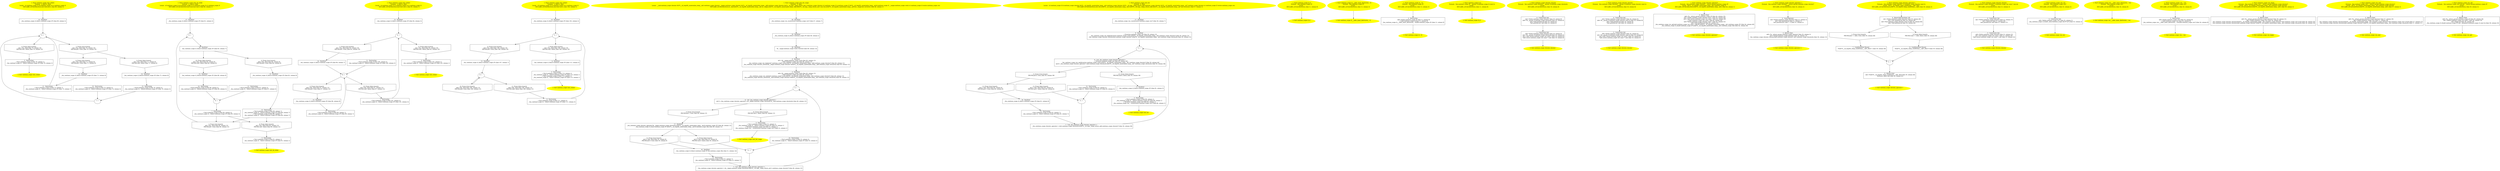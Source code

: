 /* @generated */
digraph iCFG {
"test_while1#continue_scope#7540876780991944911.b81085ce953e1cd4f035dc0322ac5331_1" [label="1: Start continue_scope::test_while1\nFormals:  a:_Bool b:_Bool\nLocals:  x2:continue_scope::X x4:continue_scope::X x1:continue_scope::X \n   DECLARE_LOCALS(&return,&x2,&x4,&x1); [line 68, column 1]\n " color=yellow style=filled]
	

	 "test_while1#continue_scope#7540876780991944911.b81085ce953e1cd4f035dc0322ac5331_1" -> "test_while1#continue_scope#7540876780991944911.b81085ce953e1cd4f035dc0322ac5331_15" ;
"test_while1#continue_scope#7540876780991944911.b81085ce953e1cd4f035dc0322ac5331_2" [label="2: Exit continue_scope::test_while1 \n  " color=yellow style=filled]
	

"test_while1#continue_scope#7540876780991944911.b81085ce953e1cd4f035dc0322ac5331_3" [label="3:  Destruction \n   _=*&x1:continue_scope::X [line 78, column 1]\n  _fun_continue_scope::X_~X(&x1:continue_scope::X*) [line 78, column 1]\n " shape="box"]
	

	 "test_while1#continue_scope#7540876780991944911.b81085ce953e1cd4f035dc0322ac5331_3" -> "test_while1#continue_scope#7540876780991944911.b81085ce953e1cd4f035dc0322ac5331_2" ;
"test_while1#continue_scope#7540876780991944911.b81085ce953e1cd4f035dc0322ac5331_4" [label="4: + \n  " ]
	

	 "test_while1#continue_scope#7540876780991944911.b81085ce953e1cd4f035dc0322ac5331_4" -> "test_while1#continue_scope#7540876780991944911.b81085ce953e1cd4f035dc0322ac5331_5" ;
	 "test_while1#continue_scope#7540876780991944911.b81085ce953e1cd4f035dc0322ac5331_4" -> "test_while1#continue_scope#7540876780991944911.b81085ce953e1cd4f035dc0322ac5331_6" ;
"test_while1#continue_scope#7540876780991944911.b81085ce953e1cd4f035dc0322ac5331_5" [label="5: Prune (true branch) \n   n$1=*&a:_Bool [line 70, column 10]\n  PRUNE(n$1, true); [line 70, column 10]\n " shape="invhouse"]
	

	 "test_while1#continue_scope#7540876780991944911.b81085ce953e1cd4f035dc0322ac5331_5" -> "test_while1#continue_scope#7540876780991944911.b81085ce953e1cd4f035dc0322ac5331_8" ;
	 "test_while1#continue_scope#7540876780991944911.b81085ce953e1cd4f035dc0322ac5331_5" -> "test_while1#continue_scope#7540876780991944911.b81085ce953e1cd4f035dc0322ac5331_9" ;
"test_while1#continue_scope#7540876780991944911.b81085ce953e1cd4f035dc0322ac5331_6" [label="6: Prune (false branch) \n   n$1=*&a:_Bool [line 70, column 10]\n  PRUNE(!n$1, false); [line 70, column 10]\n " shape="invhouse"]
	

	 "test_while1#continue_scope#7540876780991944911.b81085ce953e1cd4f035dc0322ac5331_6" -> "test_while1#continue_scope#7540876780991944911.b81085ce953e1cd4f035dc0322ac5331_3" ;
"test_while1#continue_scope#7540876780991944911.b81085ce953e1cd4f035dc0322ac5331_7" [label="7: + \n  " ]
	

	 "test_while1#continue_scope#7540876780991944911.b81085ce953e1cd4f035dc0322ac5331_7" -> "test_while1#continue_scope#7540876780991944911.b81085ce953e1cd4f035dc0322ac5331_4" ;
"test_while1#continue_scope#7540876780991944911.b81085ce953e1cd4f035dc0322ac5331_8" [label="8: Prune (true branch) \n   n$2=*&b:_Bool [line 71, column 9]\n  PRUNE(n$2, true); [line 71, column 9]\n " shape="invhouse"]
	

	 "test_while1#continue_scope#7540876780991944911.b81085ce953e1cd4f035dc0322ac5331_8" -> "test_while1#continue_scope#7540876780991944911.b81085ce953e1cd4f035dc0322ac5331_12" ;
"test_while1#continue_scope#7540876780991944911.b81085ce953e1cd4f035dc0322ac5331_9" [label="9: Prune (false branch) \n   n$2=*&b:_Bool [line 71, column 9]\n  PRUNE(!n$2, false); [line 71, column 9]\n " shape="invhouse"]
	

	 "test_while1#continue_scope#7540876780991944911.b81085ce953e1cd4f035dc0322ac5331_9" -> "test_while1#continue_scope#7540876780991944911.b81085ce953e1cd4f035dc0322ac5331_14" ;
"test_while1#continue_scope#7540876780991944911.b81085ce953e1cd4f035dc0322ac5331_10" [label="10:  Destruction \n   _=*&x2:continue_scope::X [line 74, column 5]\n  _fun_continue_scope::X_~X(&x2:continue_scope::X*) [line 74, column 5]\n " shape="box"]
	

	 "test_while1#continue_scope#7540876780991944911.b81085ce953e1cd4f035dc0322ac5331_10" -> "test_while1#continue_scope#7540876780991944911.b81085ce953e1cd4f035dc0322ac5331_7" ;
"test_while1#continue_scope#7540876780991944911.b81085ce953e1cd4f035dc0322ac5331_11" [label="11:  Destruction \n   _=*&x2:continue_scope::X [line 73, column 7]\n  _fun_continue_scope::X_~X(&x2:continue_scope::X*) [line 73, column 7]\n " shape="box"]
	

	 "test_while1#continue_scope#7540876780991944911.b81085ce953e1cd4f035dc0322ac5331_11" -> "test_while1#continue_scope#7540876780991944911.b81085ce953e1cd4f035dc0322ac5331_4" ;
"test_while1#continue_scope#7540876780991944911.b81085ce953e1cd4f035dc0322ac5331_12" [label="12:  DeclStmt \n   _fun_continue_scope::X_X(&x2:continue_scope::X*) [line 72, column 9]\n " shape="box"]
	

	 "test_while1#continue_scope#7540876780991944911.b81085ce953e1cd4f035dc0322ac5331_12" -> "test_while1#continue_scope#7540876780991944911.b81085ce953e1cd4f035dc0322ac5331_11" ;
"test_while1#continue_scope#7540876780991944911.b81085ce953e1cd4f035dc0322ac5331_13" [label="13:  Destruction \n   _=*&x4:continue_scope::X [line 76, column 5]\n  _fun_continue_scope::X_~X(&x4:continue_scope::X*) [line 76, column 5]\n " shape="box"]
	

	 "test_while1#continue_scope#7540876780991944911.b81085ce953e1cd4f035dc0322ac5331_13" -> "test_while1#continue_scope#7540876780991944911.b81085ce953e1cd4f035dc0322ac5331_7" ;
"test_while1#continue_scope#7540876780991944911.b81085ce953e1cd4f035dc0322ac5331_14" [label="14:  DeclStmt \n   _fun_continue_scope::X_X(&x4:continue_scope::X*) [line 75, column 9]\n " shape="box"]
	

	 "test_while1#continue_scope#7540876780991944911.b81085ce953e1cd4f035dc0322ac5331_14" -> "test_while1#continue_scope#7540876780991944911.b81085ce953e1cd4f035dc0322ac5331_13" ;
"test_while1#continue_scope#7540876780991944911.b81085ce953e1cd4f035dc0322ac5331_15" [label="15:  DeclStmt \n   _fun_continue_scope::X_X(&x1:continue_scope::X*) [line 69, column 5]\n " shape="box"]
	

	 "test_while1#continue_scope#7540876780991944911.b81085ce953e1cd4f035dc0322ac5331_15" -> "test_while1#continue_scope#7540876780991944911.b81085ce953e1cd4f035dc0322ac5331_4" ;
"test_do_while#continue_scope#8999676231552324448.9fe455097ef7e757730530e9e7c09864_1" [label="1: Start continue_scope::test_do_while\nFormals:  a:_Bool b:_Bool\nLocals:  x3:continue_scope::X x4:continue_scope::X x2:continue_scope::X x1:continue_scope::X \n   DECLARE_LOCALS(&return,&x3,&x4,&x2,&x1); [line 80, column 1]\n " color=yellow style=filled]
	

	 "test_do_while#continue_scope#8999676231552324448.9fe455097ef7e757730530e9e7c09864_1" -> "test_do_while#continue_scope#8999676231552324448.9fe455097ef7e757730530e9e7c09864_17" ;
"test_do_while#continue_scope#8999676231552324448.9fe455097ef7e757730530e9e7c09864_2" [label="2: Exit continue_scope::test_do_while \n  " color=yellow style=filled]
	

"test_do_while#continue_scope#8999676231552324448.9fe455097ef7e757730530e9e7c09864_3" [label="3:  Destruction \n   _=*&x1:continue_scope::X [line 91, column 1]\n  _fun_continue_scope::X_~X(&x1:continue_scope::X*) [line 91, column 1]\n " shape="box"]
	

	 "test_do_while#continue_scope#8999676231552324448.9fe455097ef7e757730530e9e7c09864_3" -> "test_do_while#continue_scope#8999676231552324448.9fe455097ef7e757730530e9e7c09864_2" ;
"test_do_while#continue_scope#8999676231552324448.9fe455097ef7e757730530e9e7c09864_4" [label="4: + \n  " ]
	

	 "test_do_while#continue_scope#8999676231552324448.9fe455097ef7e757730530e9e7c09864_4" -> "test_do_while#continue_scope#8999676231552324448.9fe455097ef7e757730530e9e7c09864_16" ;
"test_do_while#continue_scope#8999676231552324448.9fe455097ef7e757730530e9e7c09864_5" [label="5: Prune (true branch) \n   n$1=*&a:_Bool [line 90, column 12]\n  PRUNE(n$1, true); [line 90, column 12]\n " shape="invhouse"]
	

	 "test_do_while#continue_scope#8999676231552324448.9fe455097ef7e757730530e9e7c09864_5" -> "test_do_while#continue_scope#8999676231552324448.9fe455097ef7e757730530e9e7c09864_4" ;
"test_do_while#continue_scope#8999676231552324448.9fe455097ef7e757730530e9e7c09864_6" [label="6: Prune (false branch) \n   n$1=*&a:_Bool [line 90, column 12]\n  PRUNE(!n$1, false); [line 90, column 12]\n " shape="invhouse"]
	

	 "test_do_while#continue_scope#8999676231552324448.9fe455097ef7e757730530e9e7c09864_6" -> "test_do_while#continue_scope#8999676231552324448.9fe455097ef7e757730530e9e7c09864_3" ;
"test_do_while#continue_scope#8999676231552324448.9fe455097ef7e757730530e9e7c09864_7" [label="7:  Destruction \n   _=*&x2:continue_scope::X [line 90, column 3]\n  _fun_continue_scope::X_~X(&x2:continue_scope::X*) [line 90, column 3]\n " shape="box"]
	

	 "test_do_while#continue_scope#8999676231552324448.9fe455097ef7e757730530e9e7c09864_7" -> "test_do_while#continue_scope#8999676231552324448.9fe455097ef7e757730530e9e7c09864_5" ;
	 "test_do_while#continue_scope#8999676231552324448.9fe455097ef7e757730530e9e7c09864_7" -> "test_do_while#continue_scope#8999676231552324448.9fe455097ef7e757730530e9e7c09864_6" ;
"test_do_while#continue_scope#8999676231552324448.9fe455097ef7e757730530e9e7c09864_8" [label="8: + \n  " ]
	

	 "test_do_while#continue_scope#8999676231552324448.9fe455097ef7e757730530e9e7c09864_8" -> "test_do_while#continue_scope#8999676231552324448.9fe455097ef7e757730530e9e7c09864_7" ;
"test_do_while#continue_scope#8999676231552324448.9fe455097ef7e757730530e9e7c09864_9" [label="9: Prune (true branch) \n   n$3=*&b:_Bool [line 84, column 9]\n  PRUNE(n$3, true); [line 84, column 9]\n " shape="invhouse"]
	

	 "test_do_while#continue_scope#8999676231552324448.9fe455097ef7e757730530e9e7c09864_9" -> "test_do_while#continue_scope#8999676231552324448.9fe455097ef7e757730530e9e7c09864_13" ;
"test_do_while#continue_scope#8999676231552324448.9fe455097ef7e757730530e9e7c09864_10" [label="10: Prune (false branch) \n   n$3=*&b:_Bool [line 84, column 9]\n  PRUNE(!n$3, false); [line 84, column 9]\n " shape="invhouse"]
	

	 "test_do_while#continue_scope#8999676231552324448.9fe455097ef7e757730530e9e7c09864_10" -> "test_do_while#continue_scope#8999676231552324448.9fe455097ef7e757730530e9e7c09864_15" ;
"test_do_while#continue_scope#8999676231552324448.9fe455097ef7e757730530e9e7c09864_11" [label="11:  Destruction \n   _=*&x3:continue_scope::X [line 87, column 5]\n  _fun_continue_scope::X_~X(&x3:continue_scope::X*) [line 87, column 5]\n " shape="box"]
	

	 "test_do_while#continue_scope#8999676231552324448.9fe455097ef7e757730530e9e7c09864_11" -> "test_do_while#continue_scope#8999676231552324448.9fe455097ef7e757730530e9e7c09864_8" ;
"test_do_while#continue_scope#8999676231552324448.9fe455097ef7e757730530e9e7c09864_12" [label="12:  Destruction \n   _=*&x3:continue_scope::X [line 86, column 7]\n  _fun_continue_scope::X_~X(&x3:continue_scope::X*) [line 86, column 7]\n  _=*&x2:continue_scope::X [line 86, column 7]\n  _fun_continue_scope::X_~X(&x2:continue_scope::X*) [line 86, column 7]\n " shape="box"]
	

	 "test_do_while#continue_scope#8999676231552324448.9fe455097ef7e757730530e9e7c09864_12" -> "test_do_while#continue_scope#8999676231552324448.9fe455097ef7e757730530e9e7c09864_5" ;
	 "test_do_while#continue_scope#8999676231552324448.9fe455097ef7e757730530e9e7c09864_12" -> "test_do_while#continue_scope#8999676231552324448.9fe455097ef7e757730530e9e7c09864_6" ;
"test_do_while#continue_scope#8999676231552324448.9fe455097ef7e757730530e9e7c09864_13" [label="13:  DeclStmt \n   _fun_continue_scope::X_X(&x3:continue_scope::X*) [line 85, column 9]\n " shape="box"]
	

	 "test_do_while#continue_scope#8999676231552324448.9fe455097ef7e757730530e9e7c09864_13" -> "test_do_while#continue_scope#8999676231552324448.9fe455097ef7e757730530e9e7c09864_12" ;
"test_do_while#continue_scope#8999676231552324448.9fe455097ef7e757730530e9e7c09864_14" [label="14:  Destruction \n   _=*&x4:continue_scope::X [line 89, column 5]\n  _fun_continue_scope::X_~X(&x4:continue_scope::X*) [line 89, column 5]\n " shape="box"]
	

	 "test_do_while#continue_scope#8999676231552324448.9fe455097ef7e757730530e9e7c09864_14" -> "test_do_while#continue_scope#8999676231552324448.9fe455097ef7e757730530e9e7c09864_8" ;
"test_do_while#continue_scope#8999676231552324448.9fe455097ef7e757730530e9e7c09864_15" [label="15:  DeclStmt \n   _fun_continue_scope::X_X(&x4:continue_scope::X*) [line 88, column 9]\n " shape="box"]
	

	 "test_do_while#continue_scope#8999676231552324448.9fe455097ef7e757730530e9e7c09864_15" -> "test_do_while#continue_scope#8999676231552324448.9fe455097ef7e757730530e9e7c09864_14" ;
"test_do_while#continue_scope#8999676231552324448.9fe455097ef7e757730530e9e7c09864_16" [label="16:  DeclStmt \n   _fun_continue_scope::X_X(&x2:continue_scope::X*) [line 83, column 7]\n " shape="box"]
	

	 "test_do_while#continue_scope#8999676231552324448.9fe455097ef7e757730530e9e7c09864_16" -> "test_do_while#continue_scope#8999676231552324448.9fe455097ef7e757730530e9e7c09864_9" ;
	 "test_do_while#continue_scope#8999676231552324448.9fe455097ef7e757730530e9e7c09864_16" -> "test_do_while#continue_scope#8999676231552324448.9fe455097ef7e757730530e9e7c09864_10" ;
"test_do_while#continue_scope#8999676231552324448.9fe455097ef7e757730530e9e7c09864_17" [label="17:  DeclStmt \n   _fun_continue_scope::X_X(&x1:continue_scope::X*) [line 81, column 5]\n " shape="box"]
	

	 "test_do_while#continue_scope#8999676231552324448.9fe455097ef7e757730530e9e7c09864_17" -> "test_do_while#continue_scope#8999676231552324448.9fe455097ef7e757730530e9e7c09864_4" ;
"test_while2#continue_scope#4169552136172626704.fb057544ed7a6c8312596f53be6b62dc_1" [label="1: Start continue_scope::test_while2\nFormals:  a:_Bool b:_Bool\nLocals:  x3:continue_scope::X x2:continue_scope::X x1:continue_scope::X \n   DECLARE_LOCALS(&return,&x3,&x2,&x1); [line 93, column 1]\n " color=yellow style=filled]
	

	 "test_while2#continue_scope#4169552136172626704.fb057544ed7a6c8312596f53be6b62dc_1" -> "test_while2#continue_scope#4169552136172626704.fb057544ed7a6c8312596f53be6b62dc_15" ;
"test_while2#continue_scope#4169552136172626704.fb057544ed7a6c8312596f53be6b62dc_2" [label="2: Exit continue_scope::test_while2 \n  " color=yellow style=filled]
	

"test_while2#continue_scope#4169552136172626704.fb057544ed7a6c8312596f53be6b62dc_3" [label="3:  Destruction \n   _=*&x1:continue_scope::X [line 102, column 1]\n  _fun_continue_scope::X_~X(&x1:continue_scope::X*) [line 102, column 1]\n " shape="box"]
	

	 "test_while2#continue_scope#4169552136172626704.fb057544ed7a6c8312596f53be6b62dc_3" -> "test_while2#continue_scope#4169552136172626704.fb057544ed7a6c8312596f53be6b62dc_2" ;
"test_while2#continue_scope#4169552136172626704.fb057544ed7a6c8312596f53be6b62dc_4" [label="4: + \n  " ]
	

	 "test_while2#continue_scope#4169552136172626704.fb057544ed7a6c8312596f53be6b62dc_4" -> "test_while2#continue_scope#4169552136172626704.fb057544ed7a6c8312596f53be6b62dc_5" ;
	 "test_while2#continue_scope#4169552136172626704.fb057544ed7a6c8312596f53be6b62dc_4" -> "test_while2#continue_scope#4169552136172626704.fb057544ed7a6c8312596f53be6b62dc_6" ;
"test_while2#continue_scope#4169552136172626704.fb057544ed7a6c8312596f53be6b62dc_5" [label="5: Prune (true branch) \n   n$1=*&a:_Bool [line 95, column 10]\n  PRUNE(n$1, true); [line 95, column 10]\n " shape="invhouse"]
	

	 "test_while2#continue_scope#4169552136172626704.fb057544ed7a6c8312596f53be6b62dc_5" -> "test_while2#continue_scope#4169552136172626704.fb057544ed7a6c8312596f53be6b62dc_14" ;
"test_while2#continue_scope#4169552136172626704.fb057544ed7a6c8312596f53be6b62dc_6" [label="6: Prune (false branch) \n   n$1=*&a:_Bool [line 95, column 10]\n  PRUNE(!n$1, false); [line 95, column 10]\n " shape="invhouse"]
	

	 "test_while2#continue_scope#4169552136172626704.fb057544ed7a6c8312596f53be6b62dc_6" -> "test_while2#continue_scope#4169552136172626704.fb057544ed7a6c8312596f53be6b62dc_3" ;
"test_while2#continue_scope#4169552136172626704.fb057544ed7a6c8312596f53be6b62dc_7" [label="7:  Destruction \n   _=*&x2:continue_scope::X [line 101, column 3]\n  _fun_continue_scope::X_~X(&x2:continue_scope::X*) [line 101, column 3]\n " shape="box"]
	

	 "test_while2#continue_scope#4169552136172626704.fb057544ed7a6c8312596f53be6b62dc_7" -> "test_while2#continue_scope#4169552136172626704.fb057544ed7a6c8312596f53be6b62dc_4" ;
"test_while2#continue_scope#4169552136172626704.fb057544ed7a6c8312596f53be6b62dc_8" [label="8: + \n  " ]
	

	 "test_while2#continue_scope#4169552136172626704.fb057544ed7a6c8312596f53be6b62dc_8" -> "test_while2#continue_scope#4169552136172626704.fb057544ed7a6c8312596f53be6b62dc_9" ;
	 "test_while2#continue_scope#4169552136172626704.fb057544ed7a6c8312596f53be6b62dc_8" -> "test_while2#continue_scope#4169552136172626704.fb057544ed7a6c8312596f53be6b62dc_10" ;
"test_while2#continue_scope#4169552136172626704.fb057544ed7a6c8312596f53be6b62dc_9" [label="9: Prune (true branch) \n   n$3=*&b:_Bool [line 97, column 12]\n  PRUNE(n$3, true); [line 97, column 12]\n " shape="invhouse"]
	

	 "test_while2#continue_scope#4169552136172626704.fb057544ed7a6c8312596f53be6b62dc_9" -> "test_while2#continue_scope#4169552136172626704.fb057544ed7a6c8312596f53be6b62dc_13" ;
"test_while2#continue_scope#4169552136172626704.fb057544ed7a6c8312596f53be6b62dc_10" [label="10: Prune (false branch) \n   n$3=*&b:_Bool [line 97, column 12]\n  PRUNE(!n$3, false); [line 97, column 12]\n " shape="invhouse"]
	

	 "test_while2#continue_scope#4169552136172626704.fb057544ed7a6c8312596f53be6b62dc_10" -> "test_while2#continue_scope#4169552136172626704.fb057544ed7a6c8312596f53be6b62dc_7" ;
"test_while2#continue_scope#4169552136172626704.fb057544ed7a6c8312596f53be6b62dc_11" [label="11:  Destruction \n   _=*&x3:continue_scope::X [line 100, column 5]\n  _fun_continue_scope::X_~X(&x3:continue_scope::X*) [line 100, column 5]\n " shape="box"]
	

	 "test_while2#continue_scope#4169552136172626704.fb057544ed7a6c8312596f53be6b62dc_11" -> "test_while2#continue_scope#4169552136172626704.fb057544ed7a6c8312596f53be6b62dc_8" ;
"test_while2#continue_scope#4169552136172626704.fb057544ed7a6c8312596f53be6b62dc_12" [label="12:  Destruction \n   _=*&x3:continue_scope::X [line 99, column 7]\n  _fun_continue_scope::X_~X(&x3:continue_scope::X*) [line 99, column 7]\n " shape="box"]
	

	 "test_while2#continue_scope#4169552136172626704.fb057544ed7a6c8312596f53be6b62dc_12" -> "test_while2#continue_scope#4169552136172626704.fb057544ed7a6c8312596f53be6b62dc_8" ;
"test_while2#continue_scope#4169552136172626704.fb057544ed7a6c8312596f53be6b62dc_13" [label="13:  DeclStmt \n   _fun_continue_scope::X_X(&x3:continue_scope::X*) [line 98, column 9]\n " shape="box"]
	

	 "test_while2#continue_scope#4169552136172626704.fb057544ed7a6c8312596f53be6b62dc_13" -> "test_while2#continue_scope#4169552136172626704.fb057544ed7a6c8312596f53be6b62dc_12" ;
"test_while2#continue_scope#4169552136172626704.fb057544ed7a6c8312596f53be6b62dc_14" [label="14:  DeclStmt \n   _fun_continue_scope::X_X(&x2:continue_scope::X*) [line 96, column 7]\n " shape="box"]
	

	 "test_while2#continue_scope#4169552136172626704.fb057544ed7a6c8312596f53be6b62dc_14" -> "test_while2#continue_scope#4169552136172626704.fb057544ed7a6c8312596f53be6b62dc_8" ;
"test_while2#continue_scope#4169552136172626704.fb057544ed7a6c8312596f53be6b62dc_15" [label="15:  DeclStmt \n   _fun_continue_scope::X_X(&x1:continue_scope::X*) [line 94, column 5]\n " shape="box"]
	

	 "test_while2#continue_scope#4169552136172626704.fb057544ed7a6c8312596f53be6b62dc_15" -> "test_while2#continue_scope#4169552136172626704.fb057544ed7a6c8312596f53be6b62dc_4" ;
"test_while3#continue_scope#1176125085634537673.a024bcf519539ef1deac237c06a02a78_1" [label="1: Start continue_scope::test_while3\nFormals:  a:_Bool b:_Bool\nLocals:  x3:continue_scope::X x2:continue_scope::X x1:continue_scope::X \n   DECLARE_LOCALS(&return,&x3,&x2,&x1); [line 104, column 1]\n " color=yellow style=filled]
	

	 "test_while3#continue_scope#1176125085634537673.a024bcf519539ef1deac237c06a02a78_1" -> "test_while3#continue_scope#1176125085634537673.a024bcf519539ef1deac237c06a02a78_13" ;
"test_while3#continue_scope#1176125085634537673.a024bcf519539ef1deac237c06a02a78_2" [label="2: Exit continue_scope::test_while3 \n  " color=yellow style=filled]
	

"test_while3#continue_scope#1176125085634537673.a024bcf519539ef1deac237c06a02a78_3" [label="3:  Destruction \n   _=*&x3:continue_scope::X [line 113, column 1]\n  _fun_continue_scope::X_~X(&x3:continue_scope::X*) [line 113, column 1]\n  _=*&x1:continue_scope::X [line 113, column 1]\n  _fun_continue_scope::X_~X(&x1:continue_scope::X*) [line 113, column 1]\n " shape="box"]
	

	 "test_while3#continue_scope#1176125085634537673.a024bcf519539ef1deac237c06a02a78_3" -> "test_while3#continue_scope#1176125085634537673.a024bcf519539ef1deac237c06a02a78_2" ;
"test_while3#continue_scope#1176125085634537673.a024bcf519539ef1deac237c06a02a78_4" [label="4:  DeclStmt \n   _fun_continue_scope::X_X(&x3:continue_scope::X*) [line 112, column 5]\n " shape="box"]
	

	 "test_while3#continue_scope#1176125085634537673.a024bcf519539ef1deac237c06a02a78_4" -> "test_while3#continue_scope#1176125085634537673.a024bcf519539ef1deac237c06a02a78_3" ;
"test_while3#continue_scope#1176125085634537673.a024bcf519539ef1deac237c06a02a78_5" [label="5: + \n  " ]
	

	 "test_while3#continue_scope#1176125085634537673.a024bcf519539ef1deac237c06a02a78_5" -> "test_while3#continue_scope#1176125085634537673.a024bcf519539ef1deac237c06a02a78_6" ;
	 "test_while3#continue_scope#1176125085634537673.a024bcf519539ef1deac237c06a02a78_5" -> "test_while3#continue_scope#1176125085634537673.a024bcf519539ef1deac237c06a02a78_7" ;
"test_while3#continue_scope#1176125085634537673.a024bcf519539ef1deac237c06a02a78_6" [label="6: Prune (true branch) \n   n$2=*&a:_Bool [line 106, column 10]\n  PRUNE(n$2, true); [line 106, column 10]\n " shape="invhouse"]
	

	 "test_while3#continue_scope#1176125085634537673.a024bcf519539ef1deac237c06a02a78_6" -> "test_while3#continue_scope#1176125085634537673.a024bcf519539ef1deac237c06a02a78_12" ;
"test_while3#continue_scope#1176125085634537673.a024bcf519539ef1deac237c06a02a78_7" [label="7: Prune (false branch) \n   n$2=*&a:_Bool [line 106, column 10]\n  PRUNE(!n$2, false); [line 106, column 10]\n " shape="invhouse"]
	

	 "test_while3#continue_scope#1176125085634537673.a024bcf519539ef1deac237c06a02a78_7" -> "test_while3#continue_scope#1176125085634537673.a024bcf519539ef1deac237c06a02a78_4" ;
"test_while3#continue_scope#1176125085634537673.a024bcf519539ef1deac237c06a02a78_8" [label="8:  Destruction \n   _=*&x2:continue_scope::X [line 111, column 3]\n  _fun_continue_scope::X_~X(&x2:continue_scope::X*) [line 111, column 3]\n " shape="box"]
	

	 "test_while3#continue_scope#1176125085634537673.a024bcf519539ef1deac237c06a02a78_8" -> "test_while3#continue_scope#1176125085634537673.a024bcf519539ef1deac237c06a02a78_5" ;
"test_while3#continue_scope#1176125085634537673.a024bcf519539ef1deac237c06a02a78_9" [label="9: + \n  " ]
	

	 "test_while3#continue_scope#1176125085634537673.a024bcf519539ef1deac237c06a02a78_9" -> "test_while3#continue_scope#1176125085634537673.a024bcf519539ef1deac237c06a02a78_10" ;
	 "test_while3#continue_scope#1176125085634537673.a024bcf519539ef1deac237c06a02a78_9" -> "test_while3#continue_scope#1176125085634537673.a024bcf519539ef1deac237c06a02a78_11" ;
"test_while3#continue_scope#1176125085634537673.a024bcf519539ef1deac237c06a02a78_10" [label="10: Prune (true branch) \n   n$4=*&b:_Bool [line 108, column 12]\n  PRUNE(n$4, true); [line 108, column 12]\n " shape="invhouse"]
	

	 "test_while3#continue_scope#1176125085634537673.a024bcf519539ef1deac237c06a02a78_10" -> "test_while3#continue_scope#1176125085634537673.a024bcf519539ef1deac237c06a02a78_9" ;
"test_while3#continue_scope#1176125085634537673.a024bcf519539ef1deac237c06a02a78_11" [label="11: Prune (false branch) \n   n$4=*&b:_Bool [line 108, column 12]\n  PRUNE(!n$4, false); [line 108, column 12]\n " shape="invhouse"]
	

	 "test_while3#continue_scope#1176125085634537673.a024bcf519539ef1deac237c06a02a78_11" -> "test_while3#continue_scope#1176125085634537673.a024bcf519539ef1deac237c06a02a78_8" ;
"test_while3#continue_scope#1176125085634537673.a024bcf519539ef1deac237c06a02a78_12" [label="12:  DeclStmt \n   _fun_continue_scope::X_X(&x2:continue_scope::X*) [line 107, column 7]\n " shape="box"]
	

	 "test_while3#continue_scope#1176125085634537673.a024bcf519539ef1deac237c06a02a78_12" -> "test_while3#continue_scope#1176125085634537673.a024bcf519539ef1deac237c06a02a78_9" ;
"test_while3#continue_scope#1176125085634537673.a024bcf519539ef1deac237c06a02a78_13" [label="13:  DeclStmt \n   _fun_continue_scope::X_X(&x1:continue_scope::X*) [line 105, column 5]\n " shape="box"]
	

	 "test_while3#continue_scope#1176125085634537673.a024bcf519539ef1deac237c06a02a78_13" -> "test_while3#continue_scope#1176125085634537673.a024bcf519539ef1deac237c06a02a78_5" ;
"test_for_range#continue_scope#9937708960633325401.fa75d7368d8f711ae7e040a8b2ae1442_1" [label="1: Start continue_scope::test_for_range\nFormals:  b:_Bool\nLocals:  __end:continue_scope::iterator 0$?%__sil_tmpSIL_materialize_temp__n$2:continue_scope::iterator __begin:continue_scope::iterator 0$?%__sil_tmpSIL_materialize_temp__n$6:continue_scope::iterator 0$?%__sil_tmp__temp_return_n$11:continue_scope::iterator x2:continue_scope::X x:continue_scope::X 0$?%__sil_tmpSIL_materialize_temp__n$16:continue_scope::X __range:continue_scope::vec& x1:continue_scope::X vector:continue_scope::vec \n   DECLARE_LOCALS(&return,&__end,&0$?%__sil_tmpSIL_materialize_temp__n$2,&__begin,&0$?%__sil_tmpSIL_materialize_temp__n$6,&0$?%__sil_tmp__temp_return_n$11,&x2,&x,&0$?%__sil_tmpSIL_materialize_temp__n$16,&__range,&x1,&vector); [line 46, column 1]\n " color=yellow style=filled]
	

	 "test_for_range#continue_scope#9937708960633325401.fa75d7368d8f711ae7e040a8b2ae1442_1" -> "test_for_range#continue_scope#9937708960633325401.fa75d7368d8f711ae7e040a8b2ae1442_20" ;
"test_for_range#continue_scope#9937708960633325401.fa75d7368d8f711ae7e040a8b2ae1442_2" [label="2: Exit continue_scope::test_for_range \n  " color=yellow style=filled]
	

"test_for_range#continue_scope#9937708960633325401.fa75d7368d8f711ae7e040a8b2ae1442_3" [label="3:  Destruction \n   _=*&x1:continue_scope::X [line 55, column 1]\n  _fun_continue_scope::X_~X(&x1:continue_scope::X*) [line 55, column 1]\n  _=*&vector:continue_scope::vec [line 55, column 1]\n  _fun_continue_scope::vec_~vec(&vector:continue_scope::vec*) [line 55, column 1]\n " shape="box"]
	

	 "test_for_range#continue_scope#9937708960633325401.fa75d7368d8f711ae7e040a8b2ae1442_3" -> "test_for_range#continue_scope#9937708960633325401.fa75d7368d8f711ae7e040a8b2ae1442_2" ;
"test_for_range#continue_scope#9937708960633325401.fa75d7368d8f711ae7e040a8b2ae1442_4" [label="4: + \n  " ]
	

	 "test_for_range#continue_scope#9937708960633325401.fa75d7368d8f711ae7e040a8b2ae1442_4" -> "test_for_range#continue_scope#9937708960633325401.fa75d7368d8f711ae7e040a8b2ae1442_8" ;
"test_for_range#continue_scope#9937708960633325401.fa75d7368d8f711ae7e040a8b2ae1442_5" [label="5:  DeclStmt \n   n$3=*&__range:continue_scope::vec& [line 49, column 12]\n  _=*n$3:continue_scope::vec [line 49, column 12]\n  _fun_continue_scope::vec_end(n$3:continue_scope::vec&,&0$?%__sil_tmpSIL_materialize_temp__n$2:continue_scope::iterator*) [line 49, column 12]\n  _fun_continue_scope::iterator_iterator(&__end:continue_scope::iterator*,&0$?%__sil_tmpSIL_materialize_temp__n$2:continue_scope::iterator&) [line 49, column 12]\n " shape="box"]
	

	 "test_for_range#continue_scope#9937708960633325401.fa75d7368d8f711ae7e040a8b2ae1442_5" -> "test_for_range#continue_scope#9937708960633325401.fa75d7368d8f711ae7e040a8b2ae1442_4" ;
"test_for_range#continue_scope#9937708960633325401.fa75d7368d8f711ae7e040a8b2ae1442_6" [label="6:  DeclStmt \n   n$7=*&__range:continue_scope::vec& [line 49, column 12]\n  _=*n$7:continue_scope::vec [line 49, column 12]\n  _fun_continue_scope::vec_begin(n$7:continue_scope::vec&,&0$?%__sil_tmpSIL_materialize_temp__n$6:continue_scope::iterator*) [line 49, column 12]\n  _fun_continue_scope::iterator_iterator(&__begin:continue_scope::iterator*,&0$?%__sil_tmpSIL_materialize_temp__n$6:continue_scope::iterator&) [line 49, column 12]\n " shape="box"]
	

	 "test_for_range#continue_scope#9937708960633325401.fa75d7368d8f711ae7e040a8b2ae1442_6" -> "test_for_range#continue_scope#9937708960633325401.fa75d7368d8f711ae7e040a8b2ae1442_5" ;
"test_for_range#continue_scope#9937708960633325401.fa75d7368d8f711ae7e040a8b2ae1442_7" [label="7:  Call _fun_continue_scope::iterator_operator++ \n   _fun_continue_scope::iterator_operator++(&__begin:continue_scope::iterator&,&0$?%__sil_tmp__temp_return_n$11:continue_scope::iterator*) [line 49, column 12]\n " shape="box"]
	

	 "test_for_range#continue_scope#9937708960633325401.fa75d7368d8f711ae7e040a8b2ae1442_7" -> "test_for_range#continue_scope#9937708960633325401.fa75d7368d8f711ae7e040a8b2ae1442_4" ;
"test_for_range#continue_scope#9937708960633325401.fa75d7368d8f711ae7e040a8b2ae1442_8" [label="8:  Call _fun_continue_scope::iterator_operator!= \n   n$12=_fun_continue_scope::iterator_operator!=(&__begin:continue_scope::iterator&,&__end:continue_scope::iterator&) [line 49, column 12]\n " shape="box"]
	

	 "test_for_range#continue_scope#9937708960633325401.fa75d7368d8f711ae7e040a8b2ae1442_8" -> "test_for_range#continue_scope#9937708960633325401.fa75d7368d8f711ae7e040a8b2ae1442_9" ;
	 "test_for_range#continue_scope#9937708960633325401.fa75d7368d8f711ae7e040a8b2ae1442_8" -> "test_for_range#continue_scope#9937708960633325401.fa75d7368d8f711ae7e040a8b2ae1442_10" ;
"test_for_range#continue_scope#9937708960633325401.fa75d7368d8f711ae7e040a8b2ae1442_9" [label="9: Prune (true branch) \n   PRUNE(n$12, true); [line 49, column 12]\n " shape="invhouse"]
	

	 "test_for_range#continue_scope#9937708960633325401.fa75d7368d8f711ae7e040a8b2ae1442_9" -> "test_for_range#continue_scope#9937708960633325401.fa75d7368d8f711ae7e040a8b2ae1442_17" ;
"test_for_range#continue_scope#9937708960633325401.fa75d7368d8f711ae7e040a8b2ae1442_10" [label="10: Prune (false branch) \n   PRUNE(!n$12, false); [line 49, column 12]\n " shape="invhouse"]
	

	 "test_for_range#continue_scope#9937708960633325401.fa75d7368d8f711ae7e040a8b2ae1442_10" -> "test_for_range#continue_scope#9937708960633325401.fa75d7368d8f711ae7e040a8b2ae1442_3" ;
"test_for_range#continue_scope#9937708960633325401.fa75d7368d8f711ae7e040a8b2ae1442_11" [label="11: + \n  " ]
	

	 "test_for_range#continue_scope#9937708960633325401.fa75d7368d8f711ae7e040a8b2ae1442_11" -> "test_for_range#continue_scope#9937708960633325401.fa75d7368d8f711ae7e040a8b2ae1442_7" ;
"test_for_range#continue_scope#9937708960633325401.fa75d7368d8f711ae7e040a8b2ae1442_12" [label="12: Prune (true branch) \n   n$13=*&b:_Bool [line 50, column 9]\n  PRUNE(n$13, true); [line 50, column 9]\n " shape="invhouse"]
	

	 "test_for_range#continue_scope#9937708960633325401.fa75d7368d8f711ae7e040a8b2ae1442_12" -> "test_for_range#continue_scope#9937708960633325401.fa75d7368d8f711ae7e040a8b2ae1442_16" ;
"test_for_range#continue_scope#9937708960633325401.fa75d7368d8f711ae7e040a8b2ae1442_13" [label="13: Prune (false branch) \n   n$13=*&b:_Bool [line 50, column 9]\n  PRUNE(!n$13, false); [line 50, column 9]\n " shape="invhouse"]
	

	 "test_for_range#continue_scope#9937708960633325401.fa75d7368d8f711ae7e040a8b2ae1442_13" -> "test_for_range#continue_scope#9937708960633325401.fa75d7368d8f711ae7e040a8b2ae1442_11" ;
"test_for_range#continue_scope#9937708960633325401.fa75d7368d8f711ae7e040a8b2ae1442_14" [label="14:  Destruction \n   _=*&x2:continue_scope::X [line 53, column 5]\n  _fun_continue_scope::X_~X(&x2:continue_scope::X*) [line 53, column 5]\n " shape="box"]
	

	 "test_for_range#continue_scope#9937708960633325401.fa75d7368d8f711ae7e040a8b2ae1442_14" -> "test_for_range#continue_scope#9937708960633325401.fa75d7368d8f711ae7e040a8b2ae1442_11" ;
"test_for_range#continue_scope#9937708960633325401.fa75d7368d8f711ae7e040a8b2ae1442_15" [label="15:  Destruction \n   _=*&x2:continue_scope::X [line 52, column 7]\n  _fun_continue_scope::X_~X(&x2:continue_scope::X*) [line 52, column 7]\n " shape="box"]
	

	 "test_for_range#continue_scope#9937708960633325401.fa75d7368d8f711ae7e040a8b2ae1442_15" -> "test_for_range#continue_scope#9937708960633325401.fa75d7368d8f711ae7e040a8b2ae1442_7" ;
"test_for_range#continue_scope#9937708960633325401.fa75d7368d8f711ae7e040a8b2ae1442_16" [label="16:  DeclStmt \n   _fun_continue_scope::X_X(&x2:continue_scope::X*,&x:continue_scope::X&) [line 51, column 14]\n " shape="box"]
	

	 "test_for_range#continue_scope#9937708960633325401.fa75d7368d8f711ae7e040a8b2ae1442_16" -> "test_for_range#continue_scope#9937708960633325401.fa75d7368d8f711ae7e040a8b2ae1442_15" ;
"test_for_range#continue_scope#9937708960633325401.fa75d7368d8f711ae7e040a8b2ae1442_17" [label="17:  DeclStmt \n   _fun_continue_scope::iterator_operator*(&__begin:continue_scope::iterator&,&0$?%__sil_tmpSIL_materialize_temp__n$16:continue_scope::X*) [line 49, column 12]\n  _fun_continue_scope::X_X(&x:continue_scope::X*,&0$?%__sil_tmpSIL_materialize_temp__n$16:continue_scope::X&) [line 49, column 12]\n " shape="box"]
	

	 "test_for_range#continue_scope#9937708960633325401.fa75d7368d8f711ae7e040a8b2ae1442_17" -> "test_for_range#continue_scope#9937708960633325401.fa75d7368d8f711ae7e040a8b2ae1442_12" ;
	 "test_for_range#continue_scope#9937708960633325401.fa75d7368d8f711ae7e040a8b2ae1442_17" -> "test_for_range#continue_scope#9937708960633325401.fa75d7368d8f711ae7e040a8b2ae1442_13" ;
"test_for_range#continue_scope#9937708960633325401.fa75d7368d8f711ae7e040a8b2ae1442_18" [label="18:  DeclStmt \n   *&__range:continue_scope::vec&=&vector [line 49, column 14]\n " shape="box"]
	

	 "test_for_range#continue_scope#9937708960633325401.fa75d7368d8f711ae7e040a8b2ae1442_18" -> "test_for_range#continue_scope#9937708960633325401.fa75d7368d8f711ae7e040a8b2ae1442_6" ;
"test_for_range#continue_scope#9937708960633325401.fa75d7368d8f711ae7e040a8b2ae1442_19" [label="19:  DeclStmt \n   _fun_continue_scope::X_X(&x1:continue_scope::X*) [line 48, column 5]\n " shape="box"]
	

	 "test_for_range#continue_scope#9937708960633325401.fa75d7368d8f711ae7e040a8b2ae1442_19" -> "test_for_range#continue_scope#9937708960633325401.fa75d7368d8f711ae7e040a8b2ae1442_18" ;
"test_for_range#continue_scope#9937708960633325401.fa75d7368d8f711ae7e040a8b2ae1442_20" [label="20:  DeclStmt \n   _fun_continue_scope::vec_vec(&vector:continue_scope::vec*) [line 47, column 7]\n " shape="box"]
	

	 "test_for_range#continue_scope#9937708960633325401.fa75d7368d8f711ae7e040a8b2ae1442_20" -> "test_for_range#continue_scope#9937708960633325401.fa75d7368d8f711ae7e040a8b2ae1442_19" ;
"test_for#continue_scope#10203739842900202560.4cb2db668430574619fdf529fdd4af8c_1" [label="1: Start continue_scope::test_for\nFormals:  b:_Bool\nLocals:  x2:continue_scope::X it:continue_scope::iterator 0$?%__sil_tmpSIL_materialize_temp__n$2:continue_scope::iterator 0$?%__sil_tmp__temp_return_n$6:continue_scope::iterator 0$?%__sil_tmpSIL_materialize_temp__n$7:continue_scope::iterator x1:continue_scope::X vector:continue_scope::vec \n   DECLARE_LOCALS(&return,&x2,&it,&0$?%__sil_tmpSIL_materialize_temp__n$2,&0$?%__sil_tmp__temp_return_n$6,&0$?%__sil_tmpSIL_materialize_temp__n$7,&x1,&vector); [line 57, column 1]\n " color=yellow style=filled]
	

	 "test_for#continue_scope#10203739842900202560.4cb2db668430574619fdf529fdd4af8c_1" -> "test_for#continue_scope#10203739842900202560.4cb2db668430574619fdf529fdd4af8c_17" ;
"test_for#continue_scope#10203739842900202560.4cb2db668430574619fdf529fdd4af8c_2" [label="2: Exit continue_scope::test_for \n  " color=yellow style=filled]
	

"test_for#continue_scope#10203739842900202560.4cb2db668430574619fdf529fdd4af8c_3" [label="3:  Destruction \n   _=*&x2:continue_scope::X [line 66, column 1]\n  _fun_continue_scope::X_~X(&x2:continue_scope::X*) [line 66, column 1]\n  _=*&vector:continue_scope::vec [line 66, column 1]\n  _fun_continue_scope::vec_~vec(&vector:continue_scope::vec*) [line 66, column 1]\n " shape="box"]
	

	 "test_for#continue_scope#10203739842900202560.4cb2db668430574619fdf529fdd4af8c_3" -> "test_for#continue_scope#10203739842900202560.4cb2db668430574619fdf529fdd4af8c_2" ;
"test_for#continue_scope#10203739842900202560.4cb2db668430574619fdf529fdd4af8c_4" [label="4:  DeclStmt \n   _fun_continue_scope::X_X(&x2:continue_scope::X*) [line 65, column 5]\n " shape="box"]
	

	 "test_for#continue_scope#10203739842900202560.4cb2db668430574619fdf529fdd4af8c_4" -> "test_for#continue_scope#10203739842900202560.4cb2db668430574619fdf529fdd4af8c_3" ;
"test_for#continue_scope#10203739842900202560.4cb2db668430574619fdf529fdd4af8c_5" [label="5: + \n  " ]
	

	 "test_for#continue_scope#10203739842900202560.4cb2db668430574619fdf529fdd4af8c_5" -> "test_for#continue_scope#10203739842900202560.4cb2db668430574619fdf529fdd4af8c_8" ;
"test_for#continue_scope#10203739842900202560.4cb2db668430574619fdf529fdd4af8c_6" [label="6:  DeclStmt \n   _=*&vector:continue_scope::vec [line 59, column 22]\n  _fun_continue_scope::vec_begin(&vector:continue_scope::vec&,&0$?%__sil_tmpSIL_materialize_temp__n$2:continue_scope::iterator*) [line 59, column 22]\n  _fun_continue_scope::iterator_iterator(&it:continue_scope::iterator*,&0$?%__sil_tmpSIL_materialize_temp__n$2:continue_scope::iterator&) [line 59, column 22]\n " shape="box"]
	

	 "test_for#continue_scope#10203739842900202560.4cb2db668430574619fdf529fdd4af8c_6" -> "test_for#continue_scope#10203739842900202560.4cb2db668430574619fdf529fdd4af8c_5" ;
"test_for#continue_scope#10203739842900202560.4cb2db668430574619fdf529fdd4af8c_7" [label="7:  Call _fun_continue_scope::iterator_operator++ \n   _fun_continue_scope::iterator_operator++(&it:continue_scope::iterator&,&0$?%__sil_tmp__temp_return_n$6:continue_scope::iterator*) [line 59, column 58]\n " shape="box"]
	

	 "test_for#continue_scope#10203739842900202560.4cb2db668430574619fdf529fdd4af8c_7" -> "test_for#continue_scope#10203739842900202560.4cb2db668430574619fdf529fdd4af8c_5" ;
"test_for#continue_scope#10203739842900202560.4cb2db668430574619fdf529fdd4af8c_8" [label="8:  Call _fun_continue_scope::iterator_operator!= \n   _=*&vector:continue_scope::vec [line 59, column 44]\n  _fun_continue_scope::vec_end(&vector:continue_scope::vec&,&0$?%__sil_tmpSIL_materialize_temp__n$7:continue_scope::iterator*) [line 59, column 44]\n  n$10=_fun_continue_scope::iterator_operator!=(&it:continue_scope::iterator&,&0$?%__sil_tmpSIL_materialize_temp__n$7:continue_scope::iterator&) [line 59, column 38]\n " shape="box"]
	

	 "test_for#continue_scope#10203739842900202560.4cb2db668430574619fdf529fdd4af8c_8" -> "test_for#continue_scope#10203739842900202560.4cb2db668430574619fdf529fdd4af8c_9" ;
	 "test_for#continue_scope#10203739842900202560.4cb2db668430574619fdf529fdd4af8c_8" -> "test_for#continue_scope#10203739842900202560.4cb2db668430574619fdf529fdd4af8c_10" ;
"test_for#continue_scope#10203739842900202560.4cb2db668430574619fdf529fdd4af8c_9" [label="9: Prune (true branch) \n   PRUNE(n$10, true); [line 59, column 38]\n " shape="invhouse"]
	

	 "test_for#continue_scope#10203739842900202560.4cb2db668430574619fdf529fdd4af8c_9" -> "test_for#continue_scope#10203739842900202560.4cb2db668430574619fdf529fdd4af8c_12" ;
	 "test_for#continue_scope#10203739842900202560.4cb2db668430574619fdf529fdd4af8c_9" -> "test_for#continue_scope#10203739842900202560.4cb2db668430574619fdf529fdd4af8c_13" ;
"test_for#continue_scope#10203739842900202560.4cb2db668430574619fdf529fdd4af8c_10" [label="10: Prune (false branch) \n   PRUNE(!n$10, false); [line 59, column 38]\n " shape="invhouse"]
	

	 "test_for#continue_scope#10203739842900202560.4cb2db668430574619fdf529fdd4af8c_10" -> "test_for#continue_scope#10203739842900202560.4cb2db668430574619fdf529fdd4af8c_4" ;
"test_for#continue_scope#10203739842900202560.4cb2db668430574619fdf529fdd4af8c_11" [label="11: + \n  " ]
	

	 "test_for#continue_scope#10203739842900202560.4cb2db668430574619fdf529fdd4af8c_11" -> "test_for#continue_scope#10203739842900202560.4cb2db668430574619fdf529fdd4af8c_7" ;
"test_for#continue_scope#10203739842900202560.4cb2db668430574619fdf529fdd4af8c_12" [label="12: Prune (true branch) \n   n$11=*&b:_Bool [line 60, column 9]\n  PRUNE(n$11, true); [line 60, column 9]\n " shape="invhouse"]
	

	 "test_for#continue_scope#10203739842900202560.4cb2db668430574619fdf529fdd4af8c_12" -> "test_for#continue_scope#10203739842900202560.4cb2db668430574619fdf529fdd4af8c_16" ;
"test_for#continue_scope#10203739842900202560.4cb2db668430574619fdf529fdd4af8c_13" [label="13: Prune (false branch) \n   n$11=*&b:_Bool [line 60, column 9]\n  PRUNE(!n$11, false); [line 60, column 9]\n " shape="invhouse"]
	

	 "test_for#continue_scope#10203739842900202560.4cb2db668430574619fdf529fdd4af8c_13" -> "test_for#continue_scope#10203739842900202560.4cb2db668430574619fdf529fdd4af8c_11" ;
"test_for#continue_scope#10203739842900202560.4cb2db668430574619fdf529fdd4af8c_14" [label="14:  Destruction \n   _=*&x1:continue_scope::X [line 63, column 5]\n  _fun_continue_scope::X_~X(&x1:continue_scope::X*) [line 63, column 5]\n " shape="box"]
	

	 "test_for#continue_scope#10203739842900202560.4cb2db668430574619fdf529fdd4af8c_14" -> "test_for#continue_scope#10203739842900202560.4cb2db668430574619fdf529fdd4af8c_11" ;
"test_for#continue_scope#10203739842900202560.4cb2db668430574619fdf529fdd4af8c_15" [label="15:  Destruction \n   _=*&x1:continue_scope::X [line 62, column 7]\n  _fun_continue_scope::X_~X(&x1:continue_scope::X*) [line 62, column 7]\n " shape="box"]
	

	 "test_for#continue_scope#10203739842900202560.4cb2db668430574619fdf529fdd4af8c_15" -> "test_for#continue_scope#10203739842900202560.4cb2db668430574619fdf529fdd4af8c_7" ;
"test_for#continue_scope#10203739842900202560.4cb2db668430574619fdf529fdd4af8c_16" [label="16:  DeclStmt \n   _fun_continue_scope::X_X(&x1:continue_scope::X*) [line 61, column 9]\n " shape="box"]
	

	 "test_for#continue_scope#10203739842900202560.4cb2db668430574619fdf529fdd4af8c_16" -> "test_for#continue_scope#10203739842900202560.4cb2db668430574619fdf529fdd4af8c_15" ;
"test_for#continue_scope#10203739842900202560.4cb2db668430574619fdf529fdd4af8c_17" [label="17:  DeclStmt \n   _fun_continue_scope::vec_vec(&vector:continue_scope::vec*) [line 58, column 7]\n " shape="box"]
	

	 "test_for#continue_scope#10203739842900202560.4cb2db668430574619fdf529fdd4af8c_17" -> "test_for#continue_scope#10203739842900202560.4cb2db668430574619fdf529fdd4af8c_6" ;
"X#X#continue_scope#{4988003876514960391|constexpr}.1f40e6165a04ac2ba6a599134cfea1db_1" [label="1: Start continue_scope::X_X\nFormals:  this:continue_scope::X*\nLocals:  \n   DECLARE_LOCALS(&return); [line 11, column 8]\n " color=yellow style=filled]
	

	 "X#X#continue_scope#{4988003876514960391|constexpr}.1f40e6165a04ac2ba6a599134cfea1db_1" -> "X#X#continue_scope#{4988003876514960391|constexpr}.1f40e6165a04ac2ba6a599134cfea1db_2" ;
"X#X#continue_scope#{4988003876514960391|constexpr}.1f40e6165a04ac2ba6a599134cfea1db_2" [label="2: Exit continue_scope::X_X \n  " color=yellow style=filled]
	

"__infer_inner_destructor_~X#X#continue_scope#(14106261246415748043).7b99c403359c6d4efc163f4292ca75da_1" [label="1: Start continue_scope::X___infer_inner_destructor_~X\nFormals:  this:continue_scope::X*\nLocals:  \n   DECLARE_LOCALS(&return); [line 12, column 3]\n " color=yellow style=filled]
	

	 "__infer_inner_destructor_~X#X#continue_scope#(14106261246415748043).7b99c403359c6d4efc163f4292ca75da_1" -> "__infer_inner_destructor_~X#X#continue_scope#(14106261246415748043).7b99c403359c6d4efc163f4292ca75da_2" ;
"__infer_inner_destructor_~X#X#continue_scope#(14106261246415748043).7b99c403359c6d4efc163f4292ca75da_2" [label="2: Exit continue_scope::X___infer_inner_destructor_~X \n  " color=yellow style=filled]
	

"~X#X#continue_scope#(14106261246415748043).bee8da02915b57fe8c8e01c9b731311d_1" [label="1: Start continue_scope::X_~X\nFormals:  this:continue_scope::X*\nLocals:  \n   DECLARE_LOCALS(&return); [line 12, column 3]\n " color=yellow style=filled]
	

	 "~X#X#continue_scope#(14106261246415748043).bee8da02915b57fe8c8e01c9b731311d_1" -> "~X#X#continue_scope#(14106261246415748043).bee8da02915b57fe8c8e01c9b731311d_3" ;
"~X#X#continue_scope#(14106261246415748043).bee8da02915b57fe8c8e01c9b731311d_2" [label="2: Exit continue_scope::X_~X \n  " color=yellow style=filled]
	

"~X#X#continue_scope#(14106261246415748043).bee8da02915b57fe8c8e01c9b731311d_3" [label="3:  Destruction \n   n$0=*&this:continue_scope::X* [line 12, column 9]\n  _=*n$0:continue_scope::X [line 12, column 9]\n  _fun_continue_scope::X___infer_inner_destructor_~X(n$0:continue_scope::X*) [line 12, column 9]\n " shape="box"]
	

	 "~X#X#continue_scope#(14106261246415748043).bee8da02915b57fe8c8e01c9b731311d_3" -> "~X#X#continue_scope#(14106261246415748043).bee8da02915b57fe8c8e01c9b731311d_2" ;
"X#X#continue_scope#{3409116780571095996|constexpr}.c8d6a2b86adba9628fb048dcdc417f93_1" [label="1: Start continue_scope::X_X\nFormals:  this:continue_scope::X* __param_0:continue_scope::X const &\nLocals:  \n   DECLARE_LOCALS(&return); [line 11, column 8]\n " color=yellow style=filled]
	

	 "X#X#continue_scope#{3409116780571095996|constexpr}.c8d6a2b86adba9628fb048dcdc417f93_1" -> "X#X#continue_scope#{3409116780571095996|constexpr}.c8d6a2b86adba9628fb048dcdc417f93_2" ;
"X#X#continue_scope#{3409116780571095996|constexpr}.c8d6a2b86adba9628fb048dcdc417f93_2" [label="2: Exit continue_scope::X_X \n  " color=yellow style=filled]
	

"iterator#iterator#continue_scope#{10809914205998631191|constexpr}.3824b12e843bd919018b65d60747271f_1" [label="1: Start continue_scope::iterator_iterator\nFormals:  this:continue_scope::iterator* __param_0:continue_scope::iterator&\nLocals:  \n   DECLARE_LOCALS(&return); [line 18, column 8]\n " color=yellow style=filled]
	

	 "iterator#iterator#continue_scope#{10809914205998631191|constexpr}.3824b12e843bd919018b65d60747271f_1" -> "iterator#iterator#continue_scope#{10809914205998631191|constexpr}.3824b12e843bd919018b65d60747271f_4" ;
"iterator#iterator#continue_scope#{10809914205998631191|constexpr}.3824b12e843bd919018b65d60747271f_2" [label="2: Exit continue_scope::iterator_iterator \n  " color=yellow style=filled]
	

"iterator#iterator#continue_scope#{10809914205998631191|constexpr}.3824b12e843bd919018b65d60747271f_3" [label="3:  Constructor Init \n   n$0=*&this:continue_scope::iterator* [line 18, column 8]\n  n$1=*&__param_0:continue_scope::iterator& [line 18, column 8]\n  n$2=*n$1.vector:continue_scope::vec const * [line 18, column 8]\n  *n$0.vector:continue_scope::vec const *=n$2 [line 18, column 8]\n " shape="box"]
	

	 "iterator#iterator#continue_scope#{10809914205998631191|constexpr}.3824b12e843bd919018b65d60747271f_3" -> "iterator#iterator#continue_scope#{10809914205998631191|constexpr}.3824b12e843bd919018b65d60747271f_2" ;
"iterator#iterator#continue_scope#{10809914205998631191|constexpr}.3824b12e843bd919018b65d60747271f_4" [label="4:  Constructor Init \n   n$3=*&this:continue_scope::iterator* [line 18, column 8]\n  n$4=*&__param_0:continue_scope::iterator& [line 18, column 8]\n  n$5=*n$4.position:int [line 18, column 8]\n  *n$3.position:int=n$5 [line 18, column 8]\n " shape="box"]
	

	 "iterator#iterator#continue_scope#{10809914205998631191|constexpr}.3824b12e843bd919018b65d60747271f_4" -> "iterator#iterator#continue_scope#{10809914205998631191|constexpr}.3824b12e843bd919018b65d60747271f_3" ;
"iterator#iterator#continue_scope#{5205818338773724773|constexpr}.befe58b6f79cfdaaec28cf6af78711d5_1" [label="1: Start continue_scope::iterator_iterator\nFormals:  this:continue_scope::iterator* __param_0:continue_scope::iterator const &\nLocals:  \n   DECLARE_LOCALS(&return); [line 18, column 8]\n " color=yellow style=filled]
	

	 "iterator#iterator#continue_scope#{5205818338773724773|constexpr}.befe58b6f79cfdaaec28cf6af78711d5_1" -> "iterator#iterator#continue_scope#{5205818338773724773|constexpr}.befe58b6f79cfdaaec28cf6af78711d5_4" ;
"iterator#iterator#continue_scope#{5205818338773724773|constexpr}.befe58b6f79cfdaaec28cf6af78711d5_2" [label="2: Exit continue_scope::iterator_iterator \n  " color=yellow style=filled]
	

"iterator#iterator#continue_scope#{5205818338773724773|constexpr}.befe58b6f79cfdaaec28cf6af78711d5_3" [label="3:  Constructor Init \n   n$0=*&this:continue_scope::iterator* [line 18, column 8]\n  n$1=*&__param_0:continue_scope::iterator const & [line 18, column 8]\n  n$2=*n$1.vector:continue_scope::vec const * [line 18, column 8]\n  *n$0.vector:continue_scope::vec const *=n$2 [line 18, column 8]\n " shape="box"]
	

	 "iterator#iterator#continue_scope#{5205818338773724773|constexpr}.befe58b6f79cfdaaec28cf6af78711d5_3" -> "iterator#iterator#continue_scope#{5205818338773724773|constexpr}.befe58b6f79cfdaaec28cf6af78711d5_2" ;
"iterator#iterator#continue_scope#{5205818338773724773|constexpr}.befe58b6f79cfdaaec28cf6af78711d5_4" [label="4:  Constructor Init \n   n$3=*&this:continue_scope::iterator* [line 18, column 8]\n  n$4=*&__param_0:continue_scope::iterator const & [line 18, column 8]\n  n$5=*n$4.position:int [line 18, column 8]\n  *n$3.position:int=n$5 [line 18, column 8]\n " shape="box"]
	

	 "iterator#iterator#continue_scope#{5205818338773724773|constexpr}.befe58b6f79cfdaaec28cf6af78711d5_4" -> "iterator#iterator#continue_scope#{5205818338773724773|constexpr}.befe58b6f79cfdaaec28cf6af78711d5_3" ;
"operator*#iterator#continue_scope#(10976315504449545146).52feec5517a47e2a4f419770b171de17_1" [label="1: Start continue_scope::iterator_operator*\nFormals:  this:continue_scope::iterator* __return_param:continue_scope::X*\nLocals:  0$?%__sil_tmpSIL_materialize_temp__n$1:continue_scope::X \n   DECLARE_LOCALS(&return,&0$?%__sil_tmpSIL_materialize_temp__n$1); [line 44, column 1]\n " color=yellow style=filled]
	

	 "operator*#iterator#continue_scope#(10976315504449545146).52feec5517a47e2a4f419770b171de17_1" -> "operator*#iterator#continue_scope#(10976315504449545146).52feec5517a47e2a4f419770b171de17_3" ;
"operator*#iterator#continue_scope#(10976315504449545146).52feec5517a47e2a4f419770b171de17_2" [label="2: Exit continue_scope::iterator_operator* \n  " color=yellow style=filled]
	

"operator*#iterator#continue_scope#(10976315504449545146).52feec5517a47e2a4f419770b171de17_3" [label="3:  Return Stmt \n   n$0=*&__return_param:continue_scope::X* [line 44, column 33]\n  n$2=*&this:continue_scope::iterator const * [line 44, column 40]\n  n$3=*n$2.vector:continue_scope::vec const * [line 44, column 40]\n  _=*n$3:continue_scope::vec const  [line 44, column 40]\n  n$5=*&this:continue_scope::iterator const * [line 44, column 52]\n  n$6=*n$5.position:int [line 44, column 52]\n  _fun_continue_scope::vec_get(n$3:continue_scope::vec const *,n$6:int,&0$?%__sil_tmpSIL_materialize_temp__n$1:continue_scope::X*) [line 44, column 40]\n  _fun_continue_scope::X_X(n$0:continue_scope::X*,&0$?%__sil_tmpSIL_materialize_temp__n$1:continue_scope::X&) [line 44, column 40]\n " shape="box"]
	

	 "operator*#iterator#continue_scope#(10976315504449545146).52feec5517a47e2a4f419770b171de17_3" -> "operator*#iterator#continue_scope#(10976315504449545146).52feec5517a47e2a4f419770b171de17_2" ;
"operator++#iterator#continue_scope#(16434574593791982090).926de445b967c9119c5cf6eecba7a618_1" [label="1: Start continue_scope::iterator_operator++\nFormals:  this:continue_scope::iterator* __return_param:continue_scope::iterator*\nLocals:  \n   DECLARE_LOCALS(&return); [line 24, column 3]\n " color=yellow style=filled]
	

	 "operator++#iterator#continue_scope#(16434574593791982090).926de445b967c9119c5cf6eecba7a618_1" -> "operator++#iterator#continue_scope#(16434574593791982090).926de445b967c9119c5cf6eecba7a618_4" ;
"operator++#iterator#continue_scope#(16434574593791982090).926de445b967c9119c5cf6eecba7a618_2" [label="2: Exit continue_scope::iterator_operator++ \n  " color=yellow style=filled]
	

"operator++#iterator#continue_scope#(16434574593791982090).926de445b967c9119c5cf6eecba7a618_3" [label="3:  Return Stmt \n   n$0=*&__return_param:continue_scope::iterator* [line 26, column 5]\n  n$1=*&this:continue_scope::iterator* [line 26, column 13]\n  _fun_continue_scope::iterator_iterator(n$0:continue_scope::iterator*,n$1:continue_scope::iterator&) [line 26, column 12]\n " shape="box"]
	

	 "operator++#iterator#continue_scope#(16434574593791982090).926de445b967c9119c5cf6eecba7a618_3" -> "operator++#iterator#continue_scope#(16434574593791982090).926de445b967c9119c5cf6eecba7a618_2" ;
"operator++#iterator#continue_scope#(16434574593791982090).926de445b967c9119c5cf6eecba7a618_4" [label="4:  UnaryOperator \n   n$2=*&this:continue_scope::iterator* [line 25, column 5]\n  n$3=*n$2.position:int [line 25, column 5]\n  *n$2.position:int=(n$3 + 1) [line 25, column 5]\n " shape="box"]
	

	 "operator++#iterator#continue_scope#(16434574593791982090).926de445b967c9119c5cf6eecba7a618_4" -> "operator++#iterator#continue_scope#(16434574593791982090).926de445b967c9119c5cf6eecba7a618_3" ;
"operator!=#iterator#continue_scope#(11025097396656630732).d1947b35520a12f51156c7fee5f5e4a1_1" [label="1: Start continue_scope::iterator_operator!=\nFormals:  this:continue_scope::iterator* i2:continue_scope::iterator const &\nLocals:  0$?%__sil_tmpSIL_temp_conditional___n$0:_Bool \n   DECLARE_LOCALS(&return,&0$?%__sil_tmpSIL_temp_conditional___n$0); [line 29, column 3]\n " color=yellow style=filled]
	

	 "operator!=#iterator#continue_scope#(11025097396656630732).d1947b35520a12f51156c7fee5f5e4a1_1" -> "operator!=#iterator#continue_scope#(11025097396656630732).d1947b35520a12f51156c7fee5f5e4a1_4" ;
"operator!=#iterator#continue_scope#(11025097396656630732).d1947b35520a12f51156c7fee5f5e4a1_2" [label="2: Exit continue_scope::iterator_operator!= \n  " color=yellow style=filled]
	

"operator!=#iterator#continue_scope#(11025097396656630732).d1947b35520a12f51156c7fee5f5e4a1_3" [label="3: + \n  " ]
	

	 "operator!=#iterator#continue_scope#(11025097396656630732).d1947b35520a12f51156c7fee5f5e4a1_3" -> "operator!=#iterator#continue_scope#(11025097396656630732).d1947b35520a12f51156c7fee5f5e4a1_9" ;
"operator!=#iterator#continue_scope#(11025097396656630732).d1947b35520a12f51156c7fee5f5e4a1_4" [label="4:  BinaryOperatorStmt: NE \n   n$1=*&this:continue_scope::iterator* [line 29, column 48]\n  n$2=*n$1.position:int [line 29, column 48]\n  n$3=*&i2:continue_scope::iterator const & [line 29, column 60]\n  n$4=*n$3.position:int [line 29, column 60]\n " shape="box"]
	

	 "operator!=#iterator#continue_scope#(11025097396656630732).d1947b35520a12f51156c7fee5f5e4a1_4" -> "operator!=#iterator#continue_scope#(11025097396656630732).d1947b35520a12f51156c7fee5f5e4a1_5" ;
	 "operator!=#iterator#continue_scope#(11025097396656630732).d1947b35520a12f51156c7fee5f5e4a1_4" -> "operator!=#iterator#continue_scope#(11025097396656630732).d1947b35520a12f51156c7fee5f5e4a1_6" ;
"operator!=#iterator#continue_scope#(11025097396656630732).d1947b35520a12f51156c7fee5f5e4a1_5" [label="5: Prune (true branch) \n   PRUNE((n$2 != n$4), true); [line 29, column 48]\n " shape="invhouse"]
	

	 "operator!=#iterator#continue_scope#(11025097396656630732).d1947b35520a12f51156c7fee5f5e4a1_5" -> "operator!=#iterator#continue_scope#(11025097396656630732).d1947b35520a12f51156c7fee5f5e4a1_7" ;
"operator!=#iterator#continue_scope#(11025097396656630732).d1947b35520a12f51156c7fee5f5e4a1_6" [label="6: Prune (false branch) \n   PRUNE(!(n$2 != n$4), false); [line 29, column 48]\n " shape="invhouse"]
	

	 "operator!=#iterator#continue_scope#(11025097396656630732).d1947b35520a12f51156c7fee5f5e4a1_6" -> "operator!=#iterator#continue_scope#(11025097396656630732).d1947b35520a12f51156c7fee5f5e4a1_8" ;
"operator!=#iterator#continue_scope#(11025097396656630732).d1947b35520a12f51156c7fee5f5e4a1_7" [label="7:  ConditinalStmt Branch \n   *&0$?%__sil_tmpSIL_temp_conditional___n$0:_Bool=1 [line 29, column 48]\n " shape="box"]
	

	 "operator!=#iterator#continue_scope#(11025097396656630732).d1947b35520a12f51156c7fee5f5e4a1_7" -> "operator!=#iterator#continue_scope#(11025097396656630732).d1947b35520a12f51156c7fee5f5e4a1_3" ;
"operator!=#iterator#continue_scope#(11025097396656630732).d1947b35520a12f51156c7fee5f5e4a1_8" [label="8:  ConditinalStmt Branch \n   *&0$?%__sil_tmpSIL_temp_conditional___n$0:_Bool=0 [line 29, column 48]\n " shape="box"]
	

	 "operator!=#iterator#continue_scope#(11025097396656630732).d1947b35520a12f51156c7fee5f5e4a1_8" -> "operator!=#iterator#continue_scope#(11025097396656630732).d1947b35520a12f51156c7fee5f5e4a1_3" ;
"operator!=#iterator#continue_scope#(11025097396656630732).d1947b35520a12f51156c7fee5f5e4a1_9" [label="9:  Return Stmt \n   n$5=*&0$?%__sil_tmpSIL_temp_conditional___n$0:_Bool [line 29, column 48]\n  *&return:_Bool=n$5 [line 29, column 41]\n " shape="box"]
	

	 "operator!=#iterator#continue_scope#(11025097396656630732).d1947b35520a12f51156c7fee5f5e4a1_9" -> "operator!=#iterator#continue_scope#(11025097396656630732).d1947b35520a12f51156c7fee5f5e4a1_2" ;
"iterator#iterator#continue_scope#{17152205201271404012}.6fcfea00eca12936183691c85f57ca37_1" [label="1: Start continue_scope::iterator_iterator\nFormals:  this:continue_scope::iterator* v:continue_scope::vec const * pos:int\nLocals:  \n   DECLARE_LOCALS(&return); [line 22, column 3]\n " color=yellow style=filled]
	

	 "iterator#iterator#continue_scope#{17152205201271404012}.6fcfea00eca12936183691c85f57ca37_1" -> "iterator#iterator#continue_scope#{17152205201271404012}.6fcfea00eca12936183691c85f57ca37_4" ;
"iterator#iterator#continue_scope#{17152205201271404012}.6fcfea00eca12936183691c85f57ca37_2" [label="2: Exit continue_scope::iterator_iterator \n  " color=yellow style=filled]
	

"iterator#iterator#continue_scope#{17152205201271404012}.6fcfea00eca12936183691c85f57ca37_3" [label="3:  Constructor Init \n   n$0=*&this:continue_scope::iterator* [line 22, column 52]\n  n$1=*&v:continue_scope::vec const * [line 22, column 59]\n  *n$0.vector:continue_scope::vec const *=n$1 [line 22, column 52]\n " shape="box"]
	

	 "iterator#iterator#continue_scope#{17152205201271404012}.6fcfea00eca12936183691c85f57ca37_3" -> "iterator#iterator#continue_scope#{17152205201271404012}.6fcfea00eca12936183691c85f57ca37_2" ;
"iterator#iterator#continue_scope#{17152205201271404012}.6fcfea00eca12936183691c85f57ca37_4" [label="4:  Constructor Init \n   n$2=*&this:continue_scope::iterator* [line 22, column 37]\n  n$3=*&pos:int [line 22, column 46]\n  *n$2.position:int=n$3 [line 22, column 37]\n " shape="box"]
	

	 "iterator#iterator#continue_scope#{17152205201271404012}.6fcfea00eca12936183691c85f57ca37_4" -> "iterator#iterator#continue_scope#{17152205201271404012}.6fcfea00eca12936183691c85f57ca37_3" ;
"vec#vec#continue_scope#{15014380772393274563}.0db26bae10e0d7702598e02aede0544b_1" [label="1: Start continue_scope::vec_vec\nFormals:  this:continue_scope::vec*\nLocals:  \n   DECLARE_LOCALS(&return); [line 35, column 3]\n " color=yellow style=filled]
	

	 "vec#vec#continue_scope#{15014380772393274563}.0db26bae10e0d7702598e02aede0544b_1" -> "vec#vec#continue_scope#{15014380772393274563}.0db26bae10e0d7702598e02aede0544b_3" ;
"vec#vec#continue_scope#{15014380772393274563}.0db26bae10e0d7702598e02aede0544b_2" [label="2: Exit continue_scope::vec_vec \n  " color=yellow style=filled]
	

"vec#vec#continue_scope#{15014380772393274563}.0db26bae10e0d7702598e02aede0544b_3" [label="3:  Constructor Init \n   n$0=*&this:continue_scope::vec* [line 35, column 3]\n  _fun_continue_scope::X_X(n$0._data:continue_scope::X[10*1](*)) [line 35, column 3]\n " shape="box"]
	

	 "vec#vec#continue_scope#{15014380772393274563}.0db26bae10e0d7702598e02aede0544b_3" -> "vec#vec#continue_scope#{15014380772393274563}.0db26bae10e0d7702598e02aede0544b_2" ;
"__infer_inner_destructor_~vec#vec#continue_scope#(10360929843329979119).03b608737079bc7a6c659c5062560447_1" [label="1: Start continue_scope::vec___infer_inner_destructor_~vec\nFormals:  this:continue_scope::vec*\nLocals:  \n   DECLARE_LOCALS(&return); [line 34, column 8]\n " color=yellow style=filled]
	

	 "__infer_inner_destructor_~vec#vec#continue_scope#(10360929843329979119).03b608737079bc7a6c659c5062560447_1" -> "__infer_inner_destructor_~vec#vec#continue_scope#(10360929843329979119).03b608737079bc7a6c659c5062560447_2" ;
"__infer_inner_destructor_~vec#vec#continue_scope#(10360929843329979119).03b608737079bc7a6c659c5062560447_2" [label="2: Exit continue_scope::vec___infer_inner_destructor_~vec \n  " color=yellow style=filled]
	

"~vec#vec#continue_scope#(10360929843329979119).4ca99321ca697a550551ca058254a138_1" [label="1: Start continue_scope::vec_~vec\nFormals:  this:continue_scope::vec*\nLocals:  \n   DECLARE_LOCALS(&return); [line 34, column 8]\n " color=yellow style=filled]
	

	 "~vec#vec#continue_scope#(10360929843329979119).4ca99321ca697a550551ca058254a138_1" -> "~vec#vec#continue_scope#(10360929843329979119).4ca99321ca697a550551ca058254a138_3" ;
"~vec#vec#continue_scope#(10360929843329979119).4ca99321ca697a550551ca058254a138_2" [label="2: Exit continue_scope::vec_~vec \n  " color=yellow style=filled]
	

"~vec#vec#continue_scope#(10360929843329979119).4ca99321ca697a550551ca058254a138_3" [label="3:  Destruction \n   n$0=*&this:continue_scope::vec* [line 34, column 8]\n  _=*n$0:continue_scope::vec [line 34, column 8]\n  _fun_continue_scope::vec___infer_inner_destructor_~vec(n$0:continue_scope::vec*) [line 34, column 8]\n " shape="box"]
	

	 "~vec#vec#continue_scope#(10360929843329979119).4ca99321ca697a550551ca058254a138_3" -> "~vec#vec#continue_scope#(10360929843329979119).4ca99321ca697a550551ca058254a138_2" ;
"begin#vec#continue_scope#(10867355481694456603).b98e56054b13873648ee448110d89e0d_1" [label="1: Start continue_scope::vec_begin\nFormals:  this:continue_scope::vec* __return_param:continue_scope::iterator*\nLocals:  0$?%__sil_tmpSIL_materialize_temp__n$1:continue_scope::iterator \n   DECLARE_LOCALS(&return,&0$?%__sil_tmpSIL_materialize_temp__n$1); [line 36, column 3]\n " color=yellow style=filled]
	

	 "begin#vec#continue_scope#(10867355481694456603).b98e56054b13873648ee448110d89e0d_1" -> "begin#vec#continue_scope#(10867355481694456603).b98e56054b13873648ee448110d89e0d_3" ;
"begin#vec#continue_scope#(10867355481694456603).b98e56054b13873648ee448110d89e0d_2" [label="2: Exit continue_scope::vec_begin \n  " color=yellow style=filled]
	

"begin#vec#continue_scope#(10867355481694456603).b98e56054b13873648ee448110d89e0d_3" [label="3:  Return Stmt \n   n$0=*&__return_param:continue_scope::iterator* [line 36, column 22]\n  n$2=*&this:continue_scope::vec* [line 36, column 38]\n  _fun_continue_scope::iterator_iterator(&0$?%__sil_tmpSIL_materialize_temp__n$1:continue_scope::iterator*,n$2:continue_scope::vec*,0:int) [line 36, column 29]\n  _fun_continue_scope::iterator_iterator(n$0:continue_scope::iterator*,&0$?%__sil_tmpSIL_materialize_temp__n$1:continue_scope::iterator&) [line 36, column 29]\n " shape="box"]
	

	 "begin#vec#continue_scope#(10867355481694456603).b98e56054b13873648ee448110d89e0d_3" -> "begin#vec#continue_scope#(10867355481694456603).b98e56054b13873648ee448110d89e0d_2" ;
"end#vec#continue_scope#(4225103001970544933).ded338553ca4887b56031f34ea912cde_1" [label="1: Start continue_scope::vec_end\nFormals:  this:continue_scope::vec* __return_param:continue_scope::iterator*\nLocals:  0$?%__sil_tmpSIL_materialize_temp__n$1:continue_scope::iterator \n   DECLARE_LOCALS(&return,&0$?%__sil_tmpSIL_materialize_temp__n$1); [line 37, column 3]\n " color=yellow style=filled]
	

	 "end#vec#continue_scope#(4225103001970544933).ded338553ca4887b56031f34ea912cde_1" -> "end#vec#continue_scope#(4225103001970544933).ded338553ca4887b56031f34ea912cde_3" ;
"end#vec#continue_scope#(4225103001970544933).ded338553ca4887b56031f34ea912cde_2" [label="2: Exit continue_scope::vec_end \n  " color=yellow style=filled]
	

"end#vec#continue_scope#(4225103001970544933).ded338553ca4887b56031f34ea912cde_3" [label="3:  Return Stmt \n   n$0=*&__return_param:continue_scope::iterator* [line 37, column 20]\n  n$2=*&this:continue_scope::vec* [line 37, column 36]\n  _fun_continue_scope::iterator_iterator(&0$?%__sil_tmpSIL_materialize_temp__n$1:continue_scope::iterator*,n$2:continue_scope::vec*,10:int) [line 37, column 27]\n  _fun_continue_scope::iterator_iterator(n$0:continue_scope::iterator*,&0$?%__sil_tmpSIL_materialize_temp__n$1:continue_scope::iterator&) [line 37, column 27]\n " shape="box"]
	

	 "end#vec#continue_scope#(4225103001970544933).ded338553ca4887b56031f34ea912cde_3" -> "end#vec#continue_scope#(4225103001970544933).ded338553ca4887b56031f34ea912cde_2" ;
"get#vec#continue_scope#(13898317495016814620).68b3a48870926ee1b656c13c172b7eaf_1" [label="1: Start continue_scope::vec_get\nFormals:  this:continue_scope::vec* pos:int __return_param:continue_scope::X*\nLocals:  \n   DECLARE_LOCALS(&return); [line 39, column 3]\n " color=yellow style=filled]
	

	 "get#vec#continue_scope#(13898317495016814620).68b3a48870926ee1b656c13c172b7eaf_1" -> "get#vec#continue_scope#(13898317495016814620).68b3a48870926ee1b656c13c172b7eaf_3" ;
"get#vec#continue_scope#(13898317495016814620).68b3a48870926ee1b656c13c172b7eaf_2" [label="2: Exit continue_scope::vec_get \n  " color=yellow style=filled]
	

"get#vec#continue_scope#(13898317495016814620).68b3a48870926ee1b656c13c172b7eaf_3" [label="3:  Return Stmt \n   n$0=*&__return_param:continue_scope::X* [line 39, column 26]\n  n$1=*&this:continue_scope::vec const * [line 39, column 33]\n  n$2=*&pos:int [line 39, column 39]\n  _fun_continue_scope::X_X(n$0:continue_scope::X*,n$1._data[n$2]:continue_scope::X const &) [line 39, column 33]\n " shape="box"]
	

	 "get#vec#continue_scope#(13898317495016814620).68b3a48870926ee1b656c13c172b7eaf_3" -> "get#vec#continue_scope#(13898317495016814620).68b3a48870926ee1b656c13c172b7eaf_2" ;
}
